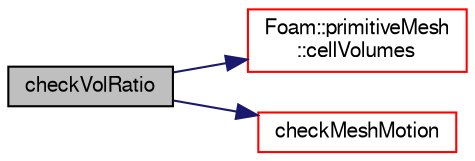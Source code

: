 digraph "checkVolRatio"
{
  bgcolor="transparent";
  edge [fontname="FreeSans",fontsize="10",labelfontname="FreeSans",labelfontsize="10"];
  node [fontname="FreeSans",fontsize="10",shape=record];
  rankdir="LR";
  Node29292 [label="checkVolRatio",height=0.2,width=0.4,color="black", fillcolor="grey75", style="filled", fontcolor="black"];
  Node29292 -> Node29293 [color="midnightblue",fontsize="10",style="solid",fontname="FreeSans"];
  Node29293 [label="Foam::primitiveMesh\l::cellVolumes",height=0.2,width=0.4,color="red",URL="$a27530.html#a443abc3c18bf138e5d927912791cecf7"];
  Node29292 -> Node29354 [color="midnightblue",fontsize="10",style="solid",fontname="FreeSans"];
  Node29354 [label="checkMeshMotion",height=0.2,width=0.4,color="red",URL="$a27410.html#af63c60f945138c46fd0e153328508227",tooltip="Check mesh motion for correctness given motion points. "];
}
